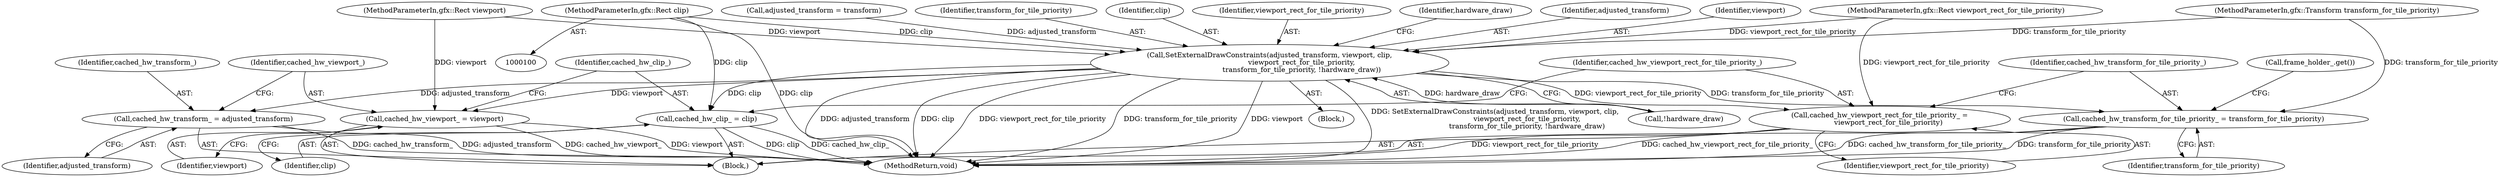 digraph "1_Chrome_6d9425ec7badda912555d46ea7abcfab81fdd9b9_8@del" {
"1000103" [label="(MethodParameterIn,gfx::Rect clip)"];
"1000121" [label="(Call,SetExternalDrawConstraints(adjusted_transform, viewport, clip,\n                             viewport_rect_for_tile_priority,\n                             transform_for_tile_priority, !hardware_draw))"];
"1000145" [label="(Call,cached_hw_transform_ = adjusted_transform)"];
"1000148" [label="(Call,cached_hw_viewport_ = viewport)"];
"1000151" [label="(Call,cached_hw_clip_ = clip)"];
"1000154" [label="(Call,cached_hw_viewport_rect_for_tile_priority_ =\n        viewport_rect_for_tile_priority)"];
"1000157" [label="(Call,cached_hw_transform_for_tile_priority_ = transform_for_tile_priority)"];
"1000105" [label="(MethodParameterIn,gfx::Transform transform_for_tile_priority)"];
"1000179" [label="(MethodReturn,void)"];
"1000153" [label="(Identifier,clip)"];
"1000127" [label="(Call,!hardware_draw)"];
"1000126" [label="(Identifier,transform_for_tile_priority)"];
"1000154" [label="(Call,cached_hw_viewport_rect_for_tile_priority_ =\n        viewport_rect_for_tile_priority)"];
"1000103" [label="(MethodParameterIn,gfx::Rect clip)"];
"1000104" [label="(MethodParameterIn,gfx::Rect viewport_rect_for_tile_priority)"];
"1000145" [label="(Call,cached_hw_transform_ = adjusted_transform)"];
"1000124" [label="(Identifier,clip)"];
"1000159" [label="(Identifier,transform_for_tile_priority)"];
"1000125" [label="(Identifier,viewport_rect_for_tile_priority)"];
"1000150" [label="(Identifier,viewport)"];
"1000177" [label="(Call,frame_holder_.get())"];
"1000156" [label="(Identifier,viewport_rect_for_tile_priority)"];
"1000157" [label="(Call,cached_hw_transform_for_tile_priority_ = transform_for_tile_priority)"];
"1000107" [label="(Block,)"];
"1000132" [label="(Identifier,hardware_draw)"];
"1000122" [label="(Identifier,adjusted_transform)"];
"1000121" [label="(Call,SetExternalDrawConstraints(adjusted_transform, viewport, clip,\n                             viewport_rect_for_tile_priority,\n                             transform_for_tile_priority, !hardware_draw))"];
"1000146" [label="(Identifier,cached_hw_transform_)"];
"1000102" [label="(MethodParameterIn,gfx::Rect viewport)"];
"1000147" [label="(Identifier,adjusted_transform)"];
"1000148" [label="(Call,cached_hw_viewport_ = viewport)"];
"1000152" [label="(Identifier,cached_hw_clip_)"];
"1000123" [label="(Identifier,viewport)"];
"1000158" [label="(Identifier,cached_hw_transform_for_tile_priority_)"];
"1000112" [label="(Call,adjusted_transform = transform)"];
"1000149" [label="(Identifier,cached_hw_viewport_)"];
"1000155" [label="(Identifier,cached_hw_viewport_rect_for_tile_priority_)"];
"1000144" [label="(Block,)"];
"1000151" [label="(Call,cached_hw_clip_ = clip)"];
"1000103" -> "1000100"  [label="AST: "];
"1000103" -> "1000179"  [label="DDG: clip"];
"1000103" -> "1000121"  [label="DDG: clip"];
"1000103" -> "1000151"  [label="DDG: clip"];
"1000121" -> "1000107"  [label="AST: "];
"1000121" -> "1000127"  [label="CFG: "];
"1000122" -> "1000121"  [label="AST: "];
"1000123" -> "1000121"  [label="AST: "];
"1000124" -> "1000121"  [label="AST: "];
"1000125" -> "1000121"  [label="AST: "];
"1000126" -> "1000121"  [label="AST: "];
"1000127" -> "1000121"  [label="AST: "];
"1000132" -> "1000121"  [label="CFG: "];
"1000121" -> "1000179"  [label="DDG: viewport_rect_for_tile_priority"];
"1000121" -> "1000179"  [label="DDG: transform_for_tile_priority"];
"1000121" -> "1000179"  [label="DDG: viewport"];
"1000121" -> "1000179"  [label="DDG: SetExternalDrawConstraints(adjusted_transform, viewport, clip,\n                             viewport_rect_for_tile_priority,\n                             transform_for_tile_priority, !hardware_draw)"];
"1000121" -> "1000179"  [label="DDG: adjusted_transform"];
"1000121" -> "1000179"  [label="DDG: clip"];
"1000112" -> "1000121"  [label="DDG: adjusted_transform"];
"1000102" -> "1000121"  [label="DDG: viewport"];
"1000104" -> "1000121"  [label="DDG: viewport_rect_for_tile_priority"];
"1000105" -> "1000121"  [label="DDG: transform_for_tile_priority"];
"1000127" -> "1000121"  [label="DDG: hardware_draw"];
"1000121" -> "1000145"  [label="DDG: adjusted_transform"];
"1000121" -> "1000148"  [label="DDG: viewport"];
"1000121" -> "1000151"  [label="DDG: clip"];
"1000121" -> "1000154"  [label="DDG: viewport_rect_for_tile_priority"];
"1000121" -> "1000157"  [label="DDG: transform_for_tile_priority"];
"1000145" -> "1000144"  [label="AST: "];
"1000145" -> "1000147"  [label="CFG: "];
"1000146" -> "1000145"  [label="AST: "];
"1000147" -> "1000145"  [label="AST: "];
"1000149" -> "1000145"  [label="CFG: "];
"1000145" -> "1000179"  [label="DDG: cached_hw_transform_"];
"1000145" -> "1000179"  [label="DDG: adjusted_transform"];
"1000148" -> "1000144"  [label="AST: "];
"1000148" -> "1000150"  [label="CFG: "];
"1000149" -> "1000148"  [label="AST: "];
"1000150" -> "1000148"  [label="AST: "];
"1000152" -> "1000148"  [label="CFG: "];
"1000148" -> "1000179"  [label="DDG: cached_hw_viewport_"];
"1000148" -> "1000179"  [label="DDG: viewport"];
"1000102" -> "1000148"  [label="DDG: viewport"];
"1000151" -> "1000144"  [label="AST: "];
"1000151" -> "1000153"  [label="CFG: "];
"1000152" -> "1000151"  [label="AST: "];
"1000153" -> "1000151"  [label="AST: "];
"1000155" -> "1000151"  [label="CFG: "];
"1000151" -> "1000179"  [label="DDG: clip"];
"1000151" -> "1000179"  [label="DDG: cached_hw_clip_"];
"1000154" -> "1000144"  [label="AST: "];
"1000154" -> "1000156"  [label="CFG: "];
"1000155" -> "1000154"  [label="AST: "];
"1000156" -> "1000154"  [label="AST: "];
"1000158" -> "1000154"  [label="CFG: "];
"1000154" -> "1000179"  [label="DDG: cached_hw_viewport_rect_for_tile_priority_"];
"1000154" -> "1000179"  [label="DDG: viewport_rect_for_tile_priority"];
"1000104" -> "1000154"  [label="DDG: viewport_rect_for_tile_priority"];
"1000157" -> "1000144"  [label="AST: "];
"1000157" -> "1000159"  [label="CFG: "];
"1000158" -> "1000157"  [label="AST: "];
"1000159" -> "1000157"  [label="AST: "];
"1000177" -> "1000157"  [label="CFG: "];
"1000157" -> "1000179"  [label="DDG: transform_for_tile_priority"];
"1000157" -> "1000179"  [label="DDG: cached_hw_transform_for_tile_priority_"];
"1000105" -> "1000157"  [label="DDG: transform_for_tile_priority"];
}

